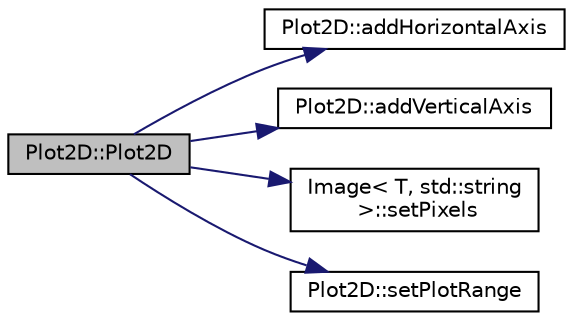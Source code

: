 digraph "Plot2D::Plot2D"
{
 // LATEX_PDF_SIZE
  edge [fontname="Helvetica",fontsize="10",labelfontname="Helvetica",labelfontsize="10"];
  node [fontname="Helvetica",fontsize="10",shape=record];
  rankdir="LR";
  Node1 [label="Plot2D::Plot2D",height=0.2,width=0.4,color="black", fillcolor="grey75", style="filled", fontcolor="black",tooltip=" "];
  Node1 -> Node2 [color="midnightblue",fontsize="10",style="solid",fontname="Helvetica"];
  Node2 [label="Plot2D::addHorizontalAxis",height=0.2,width=0.4,color="black", fillcolor="white", style="filled",URL="$class_plot2_d.html#af6eb4cb477dcce5f6b1decf29533415c",tooltip=" "];
  Node1 -> Node3 [color="midnightblue",fontsize="10",style="solid",fontname="Helvetica"];
  Node3 [label="Plot2D::addVerticalAxis",height=0.2,width=0.4,color="black", fillcolor="white", style="filled",URL="$class_plot2_d.html#acde2ea83f7089adcb2ee96ccfe046d9e",tooltip=" "];
  Node1 -> Node4 [color="midnightblue",fontsize="10",style="solid",fontname="Helvetica"];
  Node4 [label="Image\< T, std::string\l \>::setPixels",height=0.2,width=0.4,color="black", fillcolor="white", style="filled",URL="$class_image.html#ae59fc57ad71369bc708a03175a31e621",tooltip=" "];
  Node1 -> Node5 [color="midnightblue",fontsize="10",style="solid",fontname="Helvetica"];
  Node5 [label="Plot2D::setPlotRange",height=0.2,width=0.4,color="black", fillcolor="white", style="filled",URL="$class_plot2_d.html#aaf474365239de9b28942c6bf37af3ddf",tooltip=" "];
}
